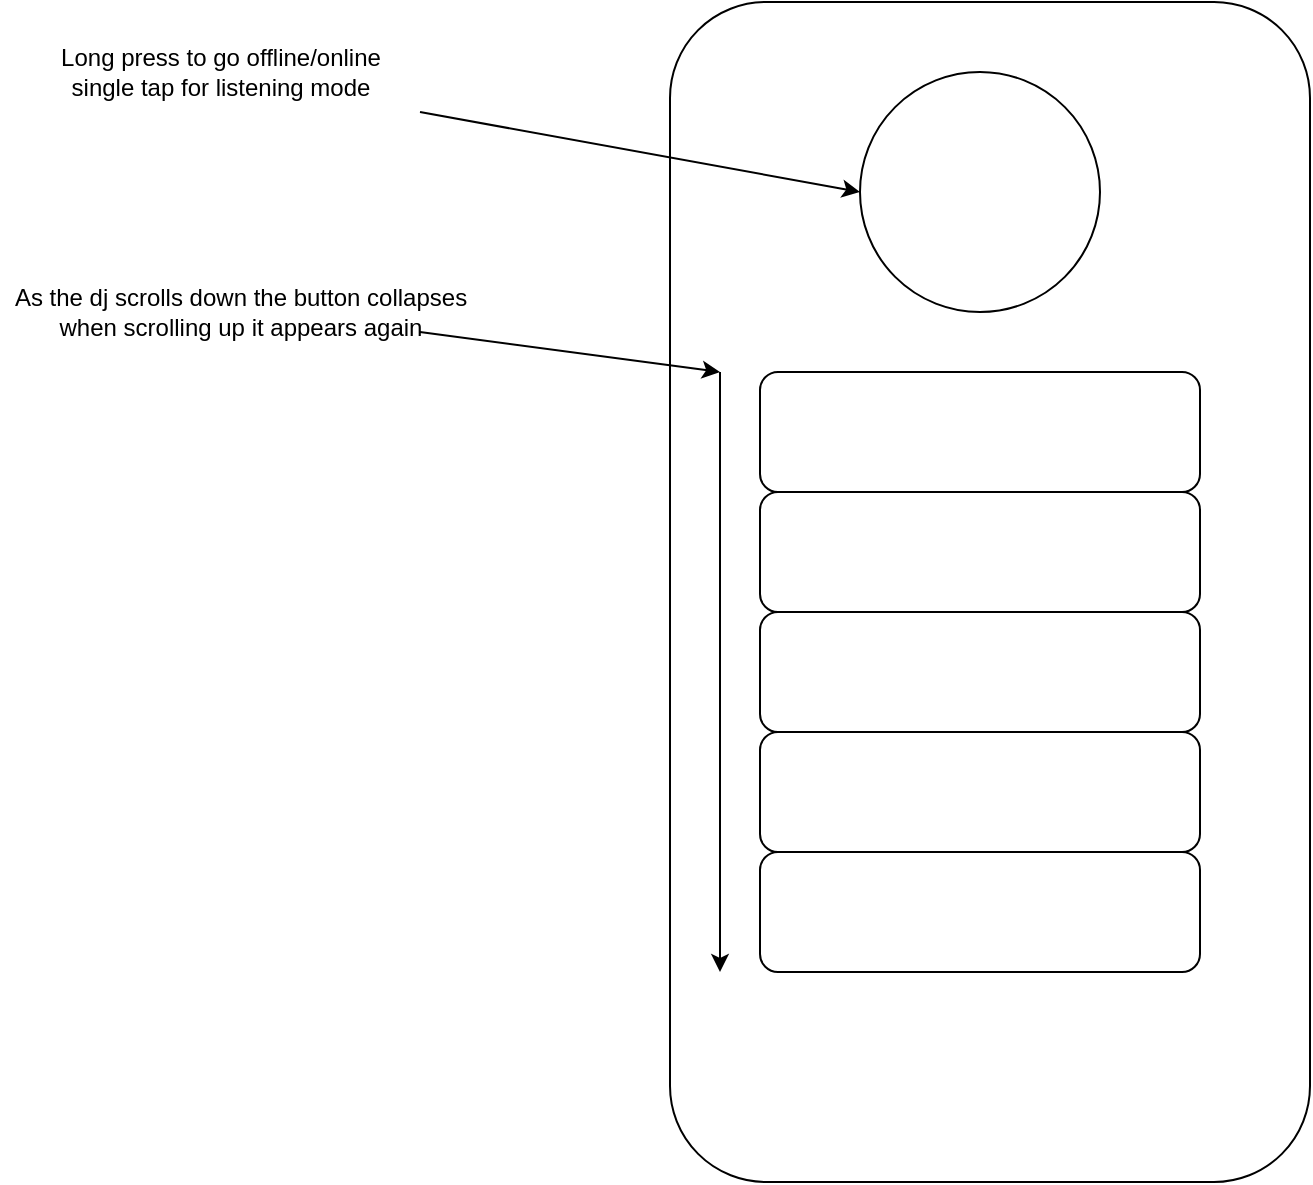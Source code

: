 <mxfile version="14.7.7" type="gitlab"><diagram id="5C0SWfrd5Je-tO-FcKF9" name="Page-1"><mxGraphModel dx="2064" dy="648" grid="1" gridSize="10" guides="1" tooltips="1" connect="1" arrows="1" fold="1" page="1" pageScale="1" pageWidth="850" pageHeight="1100" math="0" shadow="0"><root><mxCell id="0"/><mxCell id="1" parent="0"/><mxCell id="AiGghMXMTFw0urqKhH9d-1" value="" style="rounded=1;whiteSpace=wrap;html=1;rotation=90;" vertex="1" parent="1"><mxGeometry x="160" y="160" width="590" height="320" as="geometry"/></mxCell><mxCell id="AiGghMXMTFw0urqKhH9d-2" value="" style="ellipse;whiteSpace=wrap;html=1;aspect=fixed;" vertex="1" parent="1"><mxGeometry x="390" y="60" width="120" height="120" as="geometry"/></mxCell><mxCell id="AiGghMXMTFw0urqKhH9d-3" value="" style="endArrow=classic;html=1;entryX=0;entryY=0.5;entryDx=0;entryDy=0;" edge="1" parent="1" target="AiGghMXMTFw0urqKhH9d-2"><mxGeometry width="50" height="50" relative="1" as="geometry"><mxPoint x="170" y="80" as="sourcePoint"/><mxPoint x="450" y="310" as="targetPoint"/></mxGeometry></mxCell><mxCell id="AiGghMXMTFw0urqKhH9d-4" value="&lt;div&gt;Long press to go offline/online&lt;/div&gt;&lt;div&gt;single tap for listening mode&lt;br&gt;&lt;/div&gt;" style="text;html=1;align=center;verticalAlign=middle;resizable=0;points=[];autosize=1;strokeColor=none;" vertex="1" parent="1"><mxGeometry x="-20" y="45" width="180" height="30" as="geometry"/></mxCell><mxCell id="AiGghMXMTFw0urqKhH9d-5" value="" style="rounded=1;whiteSpace=wrap;html=1;" vertex="1" parent="1"><mxGeometry x="340" y="210" width="220" height="60" as="geometry"/></mxCell><mxCell id="AiGghMXMTFw0urqKhH9d-6" value="" style="rounded=1;whiteSpace=wrap;html=1;" vertex="1" parent="1"><mxGeometry x="340" y="270" width="220" height="60" as="geometry"/></mxCell><mxCell id="AiGghMXMTFw0urqKhH9d-7" value="" style="rounded=1;whiteSpace=wrap;html=1;" vertex="1" parent="1"><mxGeometry x="340" y="330" width="220" height="60" as="geometry"/></mxCell><mxCell id="AiGghMXMTFw0urqKhH9d-8" value="" style="rounded=1;whiteSpace=wrap;html=1;" vertex="1" parent="1"><mxGeometry x="340" y="390" width="220" height="60" as="geometry"/></mxCell><mxCell id="AiGghMXMTFw0urqKhH9d-9" value="" style="rounded=1;whiteSpace=wrap;html=1;" vertex="1" parent="1"><mxGeometry x="340" y="450" width="220" height="60" as="geometry"/></mxCell><mxCell id="AiGghMXMTFw0urqKhH9d-10" value="" style="endArrow=classic;html=1;" edge="1" parent="1"><mxGeometry width="50" height="50" relative="1" as="geometry"><mxPoint x="320" y="210" as="sourcePoint"/><mxPoint x="320" y="510" as="targetPoint"/></mxGeometry></mxCell><mxCell id="AiGghMXMTFw0urqKhH9d-11" value="" style="endArrow=classic;html=1;" edge="1" parent="1"><mxGeometry width="50" height="50" relative="1" as="geometry"><mxPoint x="170" y="190" as="sourcePoint"/><mxPoint x="320" y="210" as="targetPoint"/></mxGeometry></mxCell><mxCell id="AiGghMXMTFw0urqKhH9d-12" value="&lt;div&gt;As the dj scrolls down the button collapses&lt;/div&gt;&lt;div&gt;when scrolling up it appears again&lt;br&gt;&lt;/div&gt;" style="text;html=1;align=center;verticalAlign=middle;resizable=0;points=[];autosize=1;strokeColor=none;" vertex="1" parent="1"><mxGeometry x="-40" y="165" width="240" height="30" as="geometry"/></mxCell></root></mxGraphModel></diagram></mxfile>